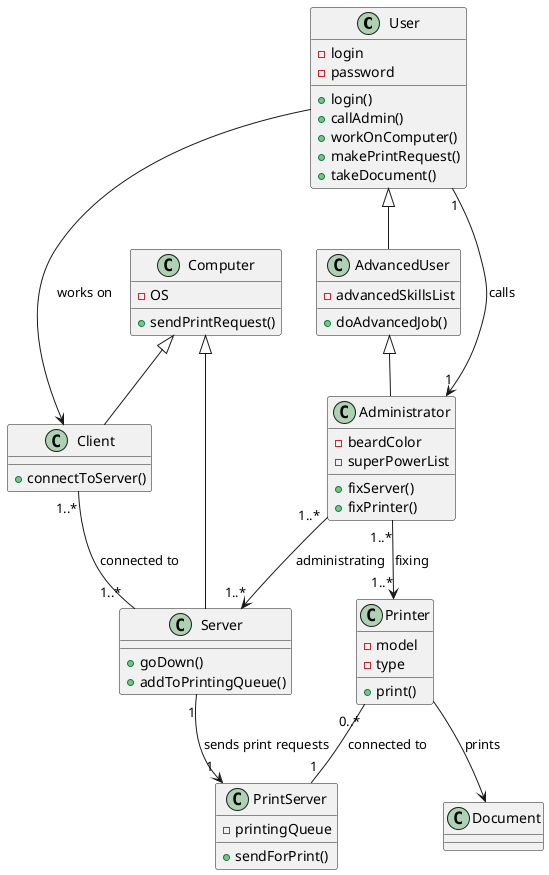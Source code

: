 @startuml

class User {
-login
-password
+login()
+callAdmin()
+workOnComputer()
+makePrintRequest()
+takeDocument()
}

class AdvancedUser {
    -advancedSkillsList
    +doAdvancedJob()
}

class Administrator {
    -beardColor
    -superPowerList
    +fixServer()
    +fixPrinter()
}

class Computer {
    -OS
    +sendPrintRequest()
}

class Client {
    +connectToServer()
}

class Server {
    +goDown()
    +addToPrintingQueue()
}

class PrintServer {
    -printingQueue
    +sendForPrint()
}

class Printer {
    -model
    -type
    +print()
}

Client "1..*" -- "1..*" Server : connected to
Administrator "1..*" --> "1..*" Printer : fixing
User <|-- AdvancedUser
AdvancedUser <|-- Administrator
Computer <|-- Server
Computer <|-- Client
Printer "0..*" -- "1" PrintServer : connected to
Server "1" --> "1" PrintServer : sends print requests
User  --> Client : works on
Administrator "1..*" --> "1..*" Server : administrating
User "1" --> "1" Administrator : calls
Printer --> Document : prints
@enduml